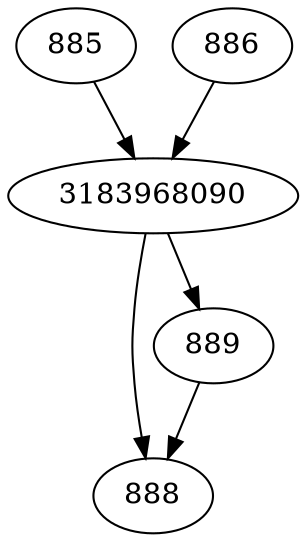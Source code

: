 strict digraph  {
885;
886;
888;
889;
3183968090;
885 -> 3183968090;
886 -> 3183968090;
889 -> 888;
3183968090 -> 888;
3183968090 -> 889;
}
